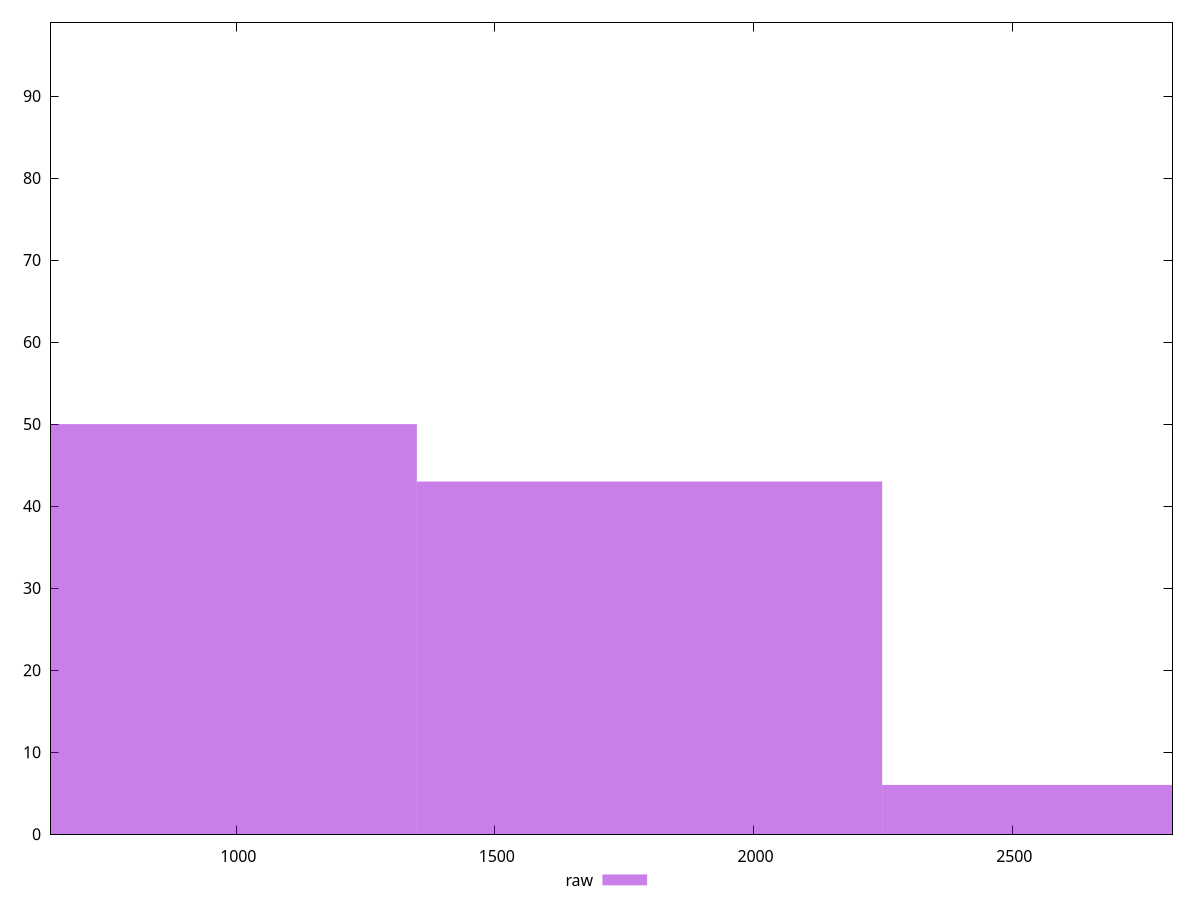 reset

$raw <<EOF
899.4849159499528 50
1798.9698318999056 43
2698.4547478498584 6
EOF

set key outside below
set boxwidth 899.4849159499528
set xrange [640:2810]
set yrange [0:99]
set trange [0:99]
set style fill transparent solid 0.5 noborder
set terminal svg size 640, 490 enhanced background rgb 'white'
set output "reports/report_00027_2021-02-24T12-40-31.850Z/uses-http2/samples/card/raw/histogram.svg"

plot $raw title "raw" with boxes

reset

